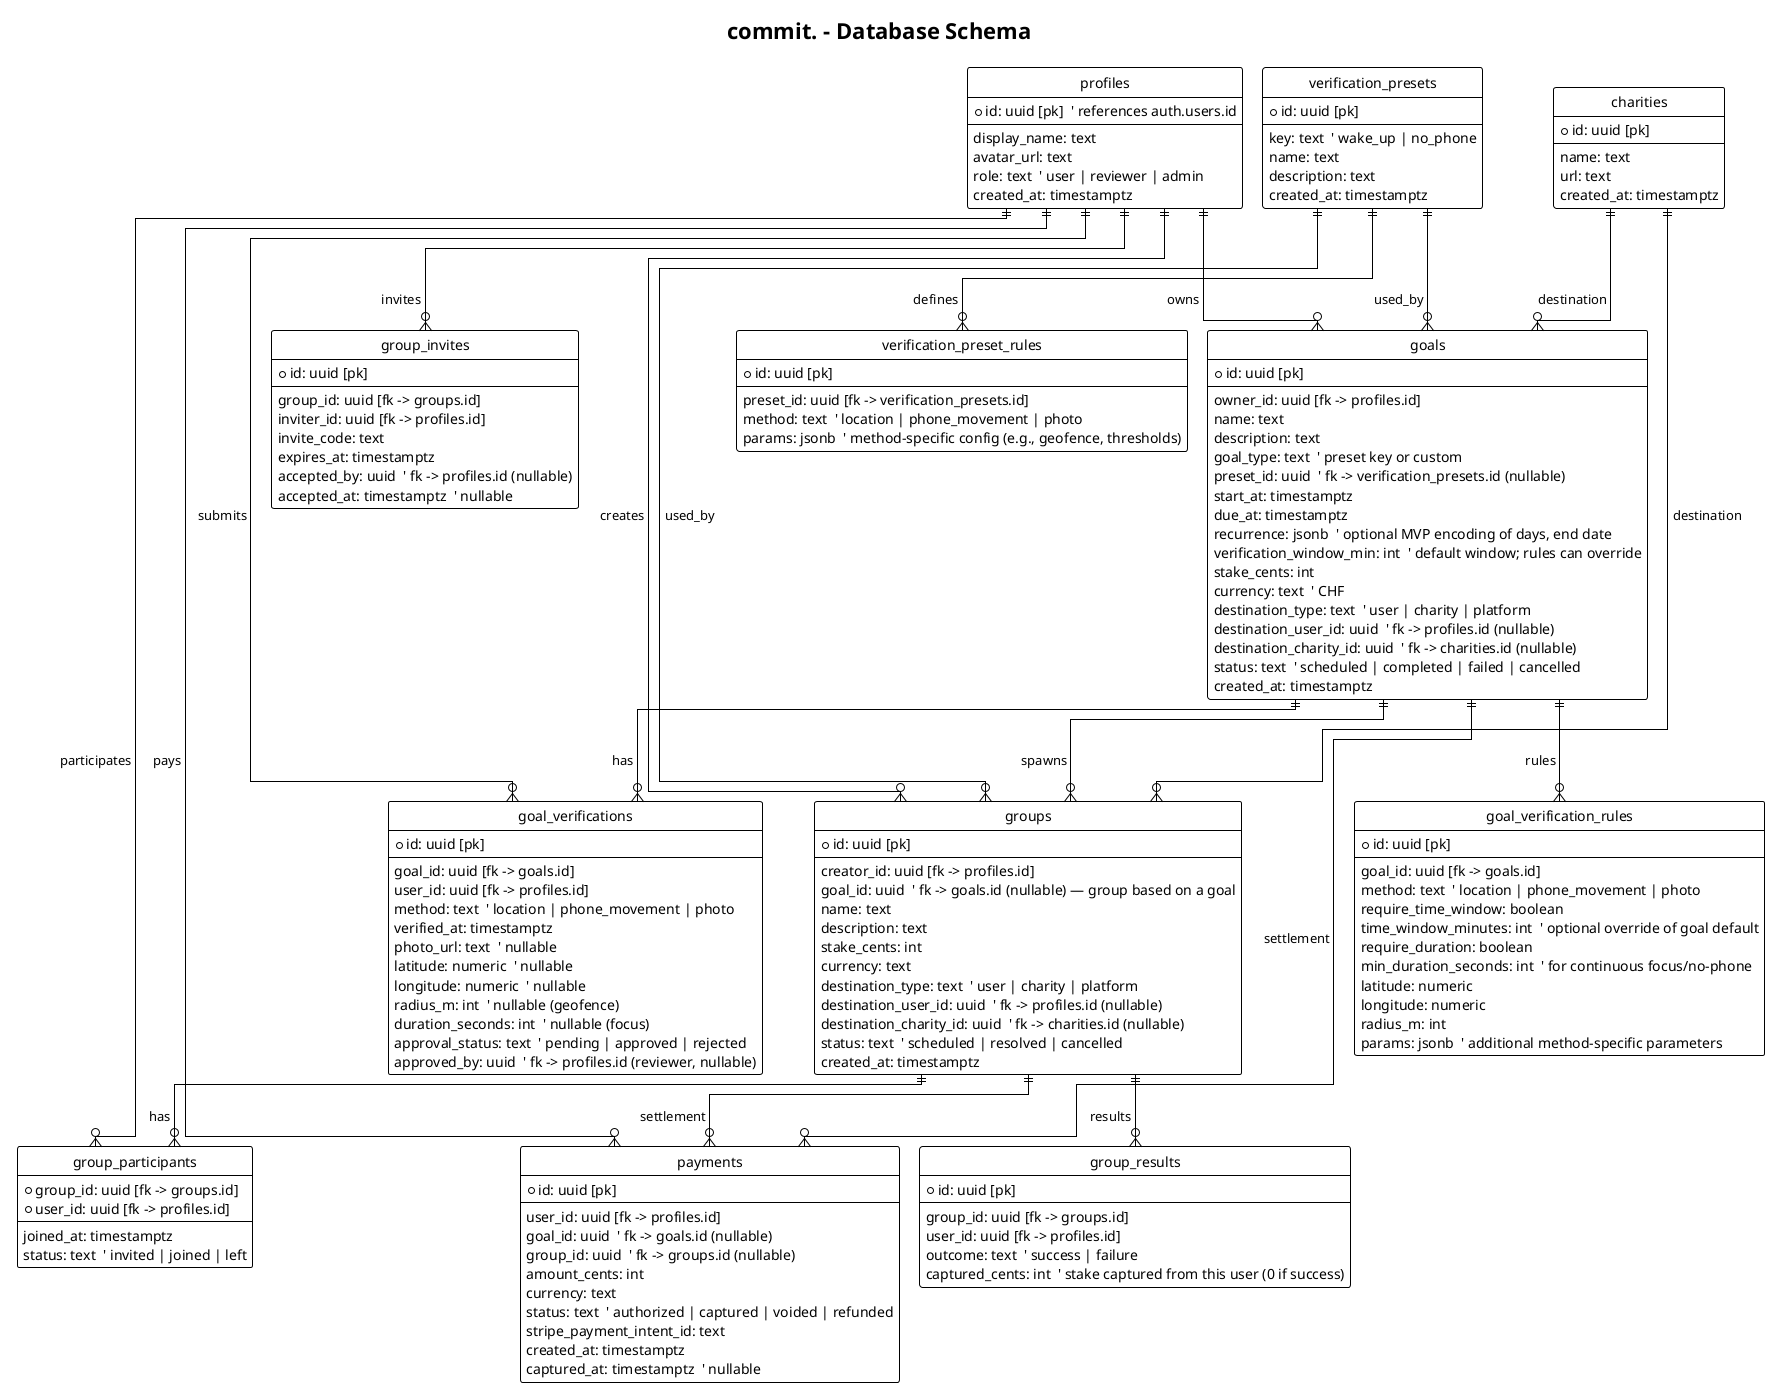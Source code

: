 @startuml db-schema
title commit. - Database Schema
' Database schema draft for commit. (MVP)
' Derived from SRS and current mobile code (Supabase auth only)

!theme plain
!pragma layout elk
left to right direction
hide circle
hide methods
hide stereotypes
skinparam linetype ortho
skinparam nodesep 90
skinparam ranksep 150
skinparam class {
  BackgroundColor White
  BorderColor Black
}

' Core auth/profile
entity "profiles" as profiles {
  + id: uuid [pk]  ' references auth.users.id
  --
  display_name: text
  avatar_url: text
  role: text  ' user | reviewer | admin
  created_at: timestamptz
}

' Destinations
entity "charities" as charities {
  + id: uuid [pk]
  --
  name: text
  url: text
  created_at: timestamptz
}

' Solo goals
entity "goals" as goals {
  + id: uuid [pk]
  --
  owner_id: uuid [fk -> profiles.id]
  name: text
  description: text
  goal_type: text  ' preset key or custom
  preset_id: uuid  ' fk -> verification_presets.id (nullable)
  start_at: timestamptz
  due_at: timestamptz
  recurrence: jsonb  ' optional MVP encoding of days, end date
  verification_window_min: int  ' default window; rules can override
  stake_cents: int
  currency: text  ' CHF
  destination_type: text  ' user | charity | platform
  destination_user_id: uuid  ' fk -> profiles.id (nullable)
  destination_charity_id: uuid  ' fk -> charities.id (nullable)
  status: text  ' scheduled | completed | failed | cancelled
  created_at: timestamptz
}

' Evidence / manual review
entity "goal_verifications" as goal_verifications {
  + id: uuid [pk]
  --
  goal_id: uuid [fk -> goals.id]
  user_id: uuid [fk -> profiles.id]
  method: text  ' location | phone_movement | photo
  verified_at: timestamptz
  photo_url: text  ' nullable
  latitude: numeric  ' nullable
  longitude: numeric  ' nullable
  radius_m: int  ' nullable (geofence)
  duration_seconds: int  ' nullable (focus)
  approval_status: text  ' pending | approved | rejected
  approved_by: uuid  ' fk -> profiles.id (reviewer, nullable)
}

' Group challenges
entity "groups" as groups {
  + id: uuid [pk]
  --
  creator_id: uuid [fk -> profiles.id]
  goal_id: uuid  ' fk -> goals.id (nullable) — group based on a goal
  name: text
  description: text
  stake_cents: int
  currency: text
  destination_type: text  ' user | charity | platform
  destination_user_id: uuid  ' fk -> profiles.id (nullable)
  destination_charity_id: uuid  ' fk -> charities.id (nullable)
  status: text  ' scheduled | resolved | cancelled
  created_at: timestamptz
}

' Verification presets (e.g., wake_up, no_phone)
entity "verification_presets" as verification_presets {
  + id: uuid [pk]
  --
  key: text  ' wake_up | no_phone
  name: text
  description: text
  created_at: timestamptz
}

entity "verification_preset_rules" as verification_preset_rules {
  + id: uuid [pk]
  --
  preset_id: uuid [fk -> verification_presets.id]
  method: text  ' location | phone_movement | photo
  params: jsonb  ' method-specific config (e.g., geofence, thresholds)
}

' Per-goal rule set (composable methods + constraints)
entity "goal_verification_rules" as goal_verification_rules {
  + id: uuid [pk]
  --
  goal_id: uuid [fk -> goals.id]
  method: text  ' location | phone_movement | photo
  require_time_window: boolean
  time_window_minutes: int  ' optional override of goal default
  require_duration: boolean
  min_duration_seconds: int  ' for continuous focus/no-phone
  ' Location-specific fields (nullable unless method = location)
  latitude: numeric
  longitude: numeric
  radius_m: int
  params: jsonb  ' additional method-specific parameters
}

' Per-group rule set (same structure as goals)

entity "group_participants" as group_participants {
  + group_id: uuid [fk -> groups.id]
  + user_id: uuid [fk -> profiles.id]
  --
  joined_at: timestamptz
  status: text  ' invited | joined | left
}

entity "group_results" as group_results {
  + id: uuid [pk]
  --
  group_id: uuid [fk -> groups.id]
  user_id: uuid [fk -> profiles.id]
  outcome: text  ' success | failure
  captured_cents: int  ' stake captured from this user (0 if success)
}

entity "group_invites" as group_invites {
  + id: uuid [pk]
  --
  group_id: uuid [fk -> groups.id]
  inviter_id: uuid [fk -> profiles.id]
  invite_code: text
  expires_at: timestamptz
  accepted_by: uuid  ' fk -> profiles.id (nullable)
  accepted_at: timestamptz  ' nullable
}

' Payments / captures (Stripe)
entity "payments" as payments {
  + id: uuid [pk]
  --
  user_id: uuid [fk -> profiles.id]
  goal_id: uuid  ' fk -> goals.id (nullable)
  group_id: uuid  ' fk -> groups.id (nullable)
  amount_cents: int
  currency: text
  status: text  ' authorized | captured | voided | refunded
  stripe_payment_intent_id: text
  created_at: timestamptz
  captured_at: timestamptz  ' nullable
}

' Relationships
profiles ||--o{ goals : owns
profiles ||--o{ goal_verifications : submits
profiles ||--o{ groups : creates
profiles ||--o{ group_participants : participates
profiles ||--o{ group_invites : invites
profiles ||--o{ payments : pays

charities ||--o{ goals : destination
charities ||--o{ groups : destination

goals ||--o{ goal_verifications : has
goals ||--o{ goal_verification_rules : rules

groups ||--o{ group_participants : has
groups ||--o{ group_results : results

' Group derived from a specific goal
goals ||--o{ groups : spawns

verification_presets ||--o{ verification_preset_rules : defines
verification_presets ||--o{ goals : used_by
verification_presets ||--o{ groups : used_by

' Payments associations (optional FKs)
goals ||--o{ payments : settlement
groups ||--o{ payments : settlement

@enduml
